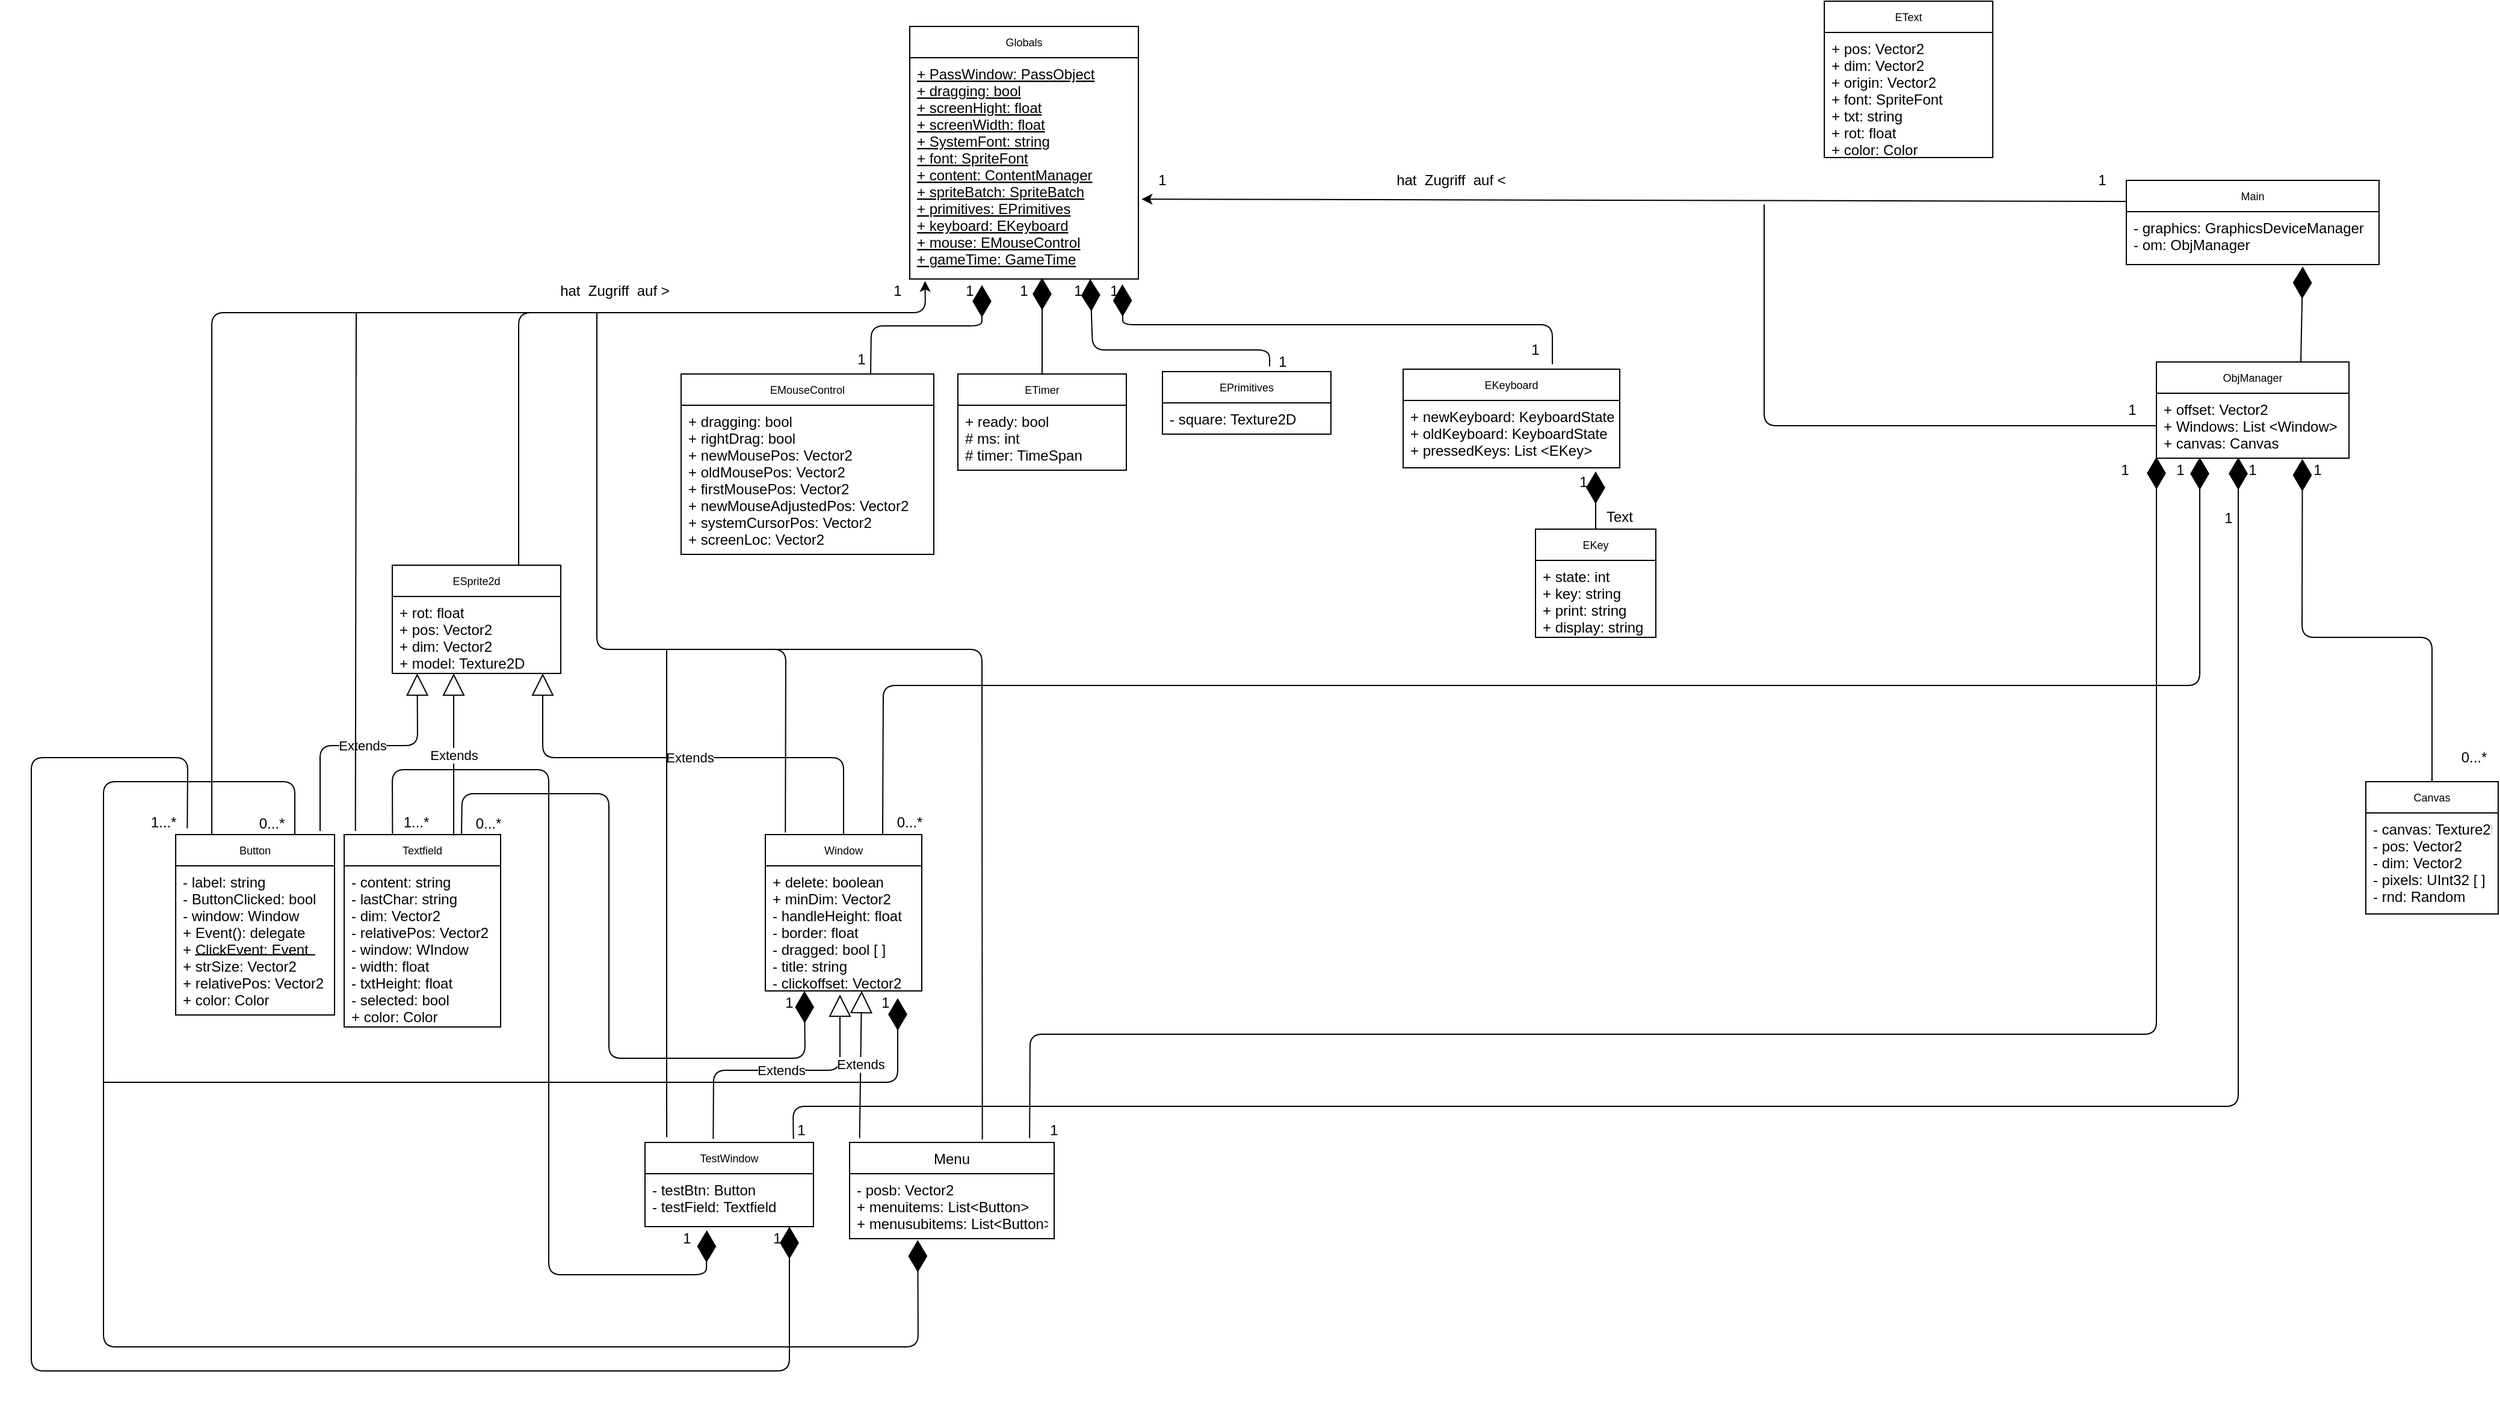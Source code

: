 <mxfile version="14.2.9" type="github">
  <diagram id="1WhY08_LQHTo31Xq4LZV" name="Page-1">
    <mxGraphModel dx="6107" dy="1960" grid="1" gridSize="10" guides="1" tooltips="1" connect="1" arrows="1" fold="1" page="1" pageScale="1" pageWidth="827" pageHeight="1169" math="0" shadow="0">
      <root>
        <mxCell id="0" />
        <mxCell id="1" parent="0" />
        <mxCell id="oMTs-e_EntcNB7B6bXQJ-9" value="ESprite2d" style="swimlane;fontStyle=0;childLayout=stackLayout;horizontal=1;startSize=26;fillColor=none;horizontalStack=0;resizeParent=1;resizeParentMax=0;resizeLast=0;collapsible=1;marginBottom=0;fontSize=9;" parent="1" vertex="1">
          <mxGeometry x="-420" y="479" width="140" height="90" as="geometry" />
        </mxCell>
        <mxCell id="oMTs-e_EntcNB7B6bXQJ-10" value="+ rot: float&#xa;+ pos: Vector2&#xa;+ dim: Vector2&#xa;+ model: Texture2D&#xa;" style="text;strokeColor=none;fillColor=none;align=left;verticalAlign=top;spacingLeft=4;spacingRight=4;overflow=hidden;rotatable=0;points=[[0,0.5],[1,0.5]];portConstraint=eastwest;" parent="oMTs-e_EntcNB7B6bXQJ-9" vertex="1">
          <mxGeometry y="26" width="140" height="64" as="geometry" />
        </mxCell>
        <mxCell id="oMTs-e_EntcNB7B6bXQJ-13" value="EPrimitives" style="swimlane;fontStyle=0;childLayout=stackLayout;horizontal=1;startSize=26;fillColor=none;horizontalStack=0;resizeParent=1;resizeParentMax=0;resizeLast=0;collapsible=1;marginBottom=0;fontSize=9;" parent="1" vertex="1">
          <mxGeometry x="220" y="318" width="140" height="52" as="geometry" />
        </mxCell>
        <mxCell id="oMTs-e_EntcNB7B6bXQJ-14" value="- square: Texture2D&#xa;" style="text;strokeColor=none;fillColor=none;align=left;verticalAlign=top;spacingLeft=4;spacingRight=4;overflow=hidden;rotatable=0;points=[[0,0.5],[1,0.5]];portConstraint=eastwest;" parent="oMTs-e_EntcNB7B6bXQJ-13" vertex="1">
          <mxGeometry y="26" width="140" height="26" as="geometry" />
        </mxCell>
        <mxCell id="oMTs-e_EntcNB7B6bXQJ-22" value="EText" style="swimlane;fontStyle=0;childLayout=stackLayout;horizontal=1;startSize=26;fillColor=none;horizontalStack=0;resizeParent=1;resizeParentMax=0;resizeLast=0;collapsible=1;marginBottom=0;fontSize=9;" parent="1" vertex="1">
          <mxGeometry x="770" y="10" width="140" height="130" as="geometry" />
        </mxCell>
        <mxCell id="oMTs-e_EntcNB7B6bXQJ-23" value="+ pos: Vector2&#xa;+ dim: Vector2&#xa;+ origin: Vector2&#xa;+ font: SpriteFont&#xa;+ txt: string&#xa;+ rot: float&#xa;+ color: Color&#xa;" style="text;strokeColor=none;fillColor=none;align=left;verticalAlign=top;spacingLeft=4;spacingRight=4;overflow=hidden;rotatable=0;points=[[0,0.5],[1,0.5]];portConstraint=eastwest;" parent="oMTs-e_EntcNB7B6bXQJ-22" vertex="1">
          <mxGeometry y="26" width="140" height="104" as="geometry" />
        </mxCell>
        <mxCell id="oMTs-e_EntcNB7B6bXQJ-26" value="ETimer" style="swimlane;fontStyle=0;childLayout=stackLayout;horizontal=1;startSize=26;fillColor=none;horizontalStack=0;resizeParent=1;resizeParentMax=0;resizeLast=0;collapsible=1;marginBottom=0;fontSize=9;" parent="1" vertex="1">
          <mxGeometry x="50" y="320" width="140" height="80" as="geometry" />
        </mxCell>
        <mxCell id="oMTs-e_EntcNB7B6bXQJ-27" value="+ ready: bool&#xa;# ms: int&#xa;# timer: TimeSpan&#xa;" style="text;strokeColor=none;fillColor=none;align=left;verticalAlign=top;spacingLeft=4;spacingRight=4;overflow=hidden;rotatable=0;points=[[0,0.5],[1,0.5]];portConstraint=eastwest;" parent="oMTs-e_EntcNB7B6bXQJ-26" vertex="1">
          <mxGeometry y="26" width="140" height="54" as="geometry" />
        </mxCell>
        <mxCell id="oMTs-e_EntcNB7B6bXQJ-31" value="Globals" style="swimlane;fontStyle=0;childLayout=stackLayout;horizontal=1;startSize=26;fillColor=none;horizontalStack=0;resizeParent=1;resizeParentMax=0;resizeLast=0;collapsible=1;marginBottom=0;fontSize=9;" parent="1" vertex="1">
          <mxGeometry x="10" y="31" width="190" height="210" as="geometry" />
        </mxCell>
        <mxCell id="oMTs-e_EntcNB7B6bXQJ-32" value="+ PassWindow: PassObject&#xa;+ dragging: bool&#xa;+ screenHight: float&#xa;+ screenWidth: float&#xa;+ SystemFont: string&#xa;+ font: SpriteFont&#xa;+ content: ContentManager&#xa;+ spriteBatch: SpriteBatch&#xa;+ primitives: EPrimitives&#xa;+ keyboard: EKeyboard&#xa;+ mouse: EMouseControl&#xa;+ gameTime: GameTime&#xa;&#xa;&#xa;" style="text;strokeColor=none;fillColor=none;align=left;verticalAlign=top;spacingLeft=4;spacingRight=4;overflow=hidden;rotatable=0;points=[[0,0.5],[1,0.5]];portConstraint=eastwest;fontStyle=4" parent="oMTs-e_EntcNB7B6bXQJ-31" vertex="1">
          <mxGeometry y="26" width="190" height="184" as="geometry" />
        </mxCell>
        <mxCell id="oMTs-e_EntcNB7B6bXQJ-34" value="EKeyboard" style="swimlane;fontStyle=0;childLayout=stackLayout;horizontal=1;startSize=26;fillColor=none;horizontalStack=0;resizeParent=1;resizeParentMax=0;resizeLast=0;collapsible=1;marginBottom=0;fontSize=9;" parent="1" vertex="1">
          <mxGeometry x="420" y="316" width="180" height="82" as="geometry" />
        </mxCell>
        <mxCell id="oMTs-e_EntcNB7B6bXQJ-35" value="+ newKeyboard: KeyboardState&#xa;+ oldKeyboard: KeyboardState&#xa;+ pressedKeys: List &lt;EKey&gt;&#xa;&#xa;" style="text;strokeColor=none;fillColor=none;align=left;verticalAlign=top;spacingLeft=4;spacingRight=4;overflow=hidden;rotatable=0;points=[[0,0.5],[1,0.5]];portConstraint=eastwest;" parent="oMTs-e_EntcNB7B6bXQJ-34" vertex="1">
          <mxGeometry y="26" width="180" height="56" as="geometry" />
        </mxCell>
        <mxCell id="oMTs-e_EntcNB7B6bXQJ-38" value="EMouseControl" style="swimlane;fontStyle=0;childLayout=stackLayout;horizontal=1;startSize=26;fillColor=none;horizontalStack=0;resizeParent=1;resizeParentMax=0;resizeLast=0;collapsible=1;marginBottom=0;fontSize=9;" parent="1" vertex="1">
          <mxGeometry x="-180" y="320" width="210" height="150" as="geometry" />
        </mxCell>
        <mxCell id="oMTs-e_EntcNB7B6bXQJ-39" value="+ dragging: bool&#xa;+ rightDrag: bool&#xa;+ newMousePos: Vector2&#xa;+ oldMousePos: Vector2&#xa;+ firstMousePos: Vector2&#xa;+ newMouseAdjustedPos: Vector2&#xa;+ systemCursorPos: Vector2&#xa;+ screenLoc: Vector2&#xa;" style="text;strokeColor=none;fillColor=none;align=left;verticalAlign=top;spacingLeft=4;spacingRight=4;overflow=hidden;rotatable=0;points=[[0,0.5],[1,0.5]];portConstraint=eastwest;" parent="oMTs-e_EntcNB7B6bXQJ-38" vertex="1">
          <mxGeometry y="26" width="210" height="124" as="geometry" />
        </mxCell>
        <mxCell id="oMTs-e_EntcNB7B6bXQJ-42" value="EKey" style="swimlane;fontStyle=0;childLayout=stackLayout;horizontal=1;startSize=26;fillColor=none;horizontalStack=0;resizeParent=1;resizeParentMax=0;resizeLast=0;collapsible=1;marginBottom=0;fontSize=9;" parent="1" vertex="1">
          <mxGeometry x="530" y="449" width="100" height="90" as="geometry" />
        </mxCell>
        <mxCell id="oMTs-e_EntcNB7B6bXQJ-43" value="+ state: int&#xa;+ key: string&#xa;+ print: string&#xa;+ display: string&#xa;" style="text;strokeColor=none;fillColor=none;align=left;verticalAlign=top;spacingLeft=4;spacingRight=4;overflow=hidden;rotatable=0;points=[[0,0.5],[1,0.5]];portConstraint=eastwest;" parent="oMTs-e_EntcNB7B6bXQJ-42" vertex="1">
          <mxGeometry y="26" width="100" height="64" as="geometry" />
        </mxCell>
        <mxCell id="oMTs-e_EntcNB7B6bXQJ-46" value="Button" style="swimlane;fontStyle=0;childLayout=stackLayout;horizontal=1;startSize=26;fillColor=none;horizontalStack=0;resizeParent=1;resizeParentMax=0;resizeLast=0;collapsible=1;marginBottom=0;fontSize=9;" parent="1" vertex="1">
          <mxGeometry x="-600" y="703" width="132" height="150" as="geometry" />
        </mxCell>
        <mxCell id="oMTs-e_EntcNB7B6bXQJ-52" value="" style="endArrow=none;html=1;fontSize=9;" parent="oMTs-e_EntcNB7B6bXQJ-46" edge="1">
          <mxGeometry width="50" height="50" relative="1" as="geometry">
            <mxPoint x="116" y="100" as="sourcePoint" />
            <mxPoint x="16" y="100" as="targetPoint" />
          </mxGeometry>
        </mxCell>
        <mxCell id="oMTs-e_EntcNB7B6bXQJ-49" value="- label: string&#xa;- ButtonClicked: bool&#xa;- window: Window&#xa;+ Event(): delegate&#xa;+ ClickEvent: Event&#xa;+ strSize: Vector2&#xa;+ relativePos: Vector2&#xa;+ color: Color&#xa;" style="text;strokeColor=none;fillColor=none;align=left;verticalAlign=top;spacingLeft=4;spacingRight=4;overflow=hidden;rotatable=0;points=[[0,0.5],[1,0.5]];portConstraint=eastwest;fontStyle=0" parent="oMTs-e_EntcNB7B6bXQJ-46" vertex="1">
          <mxGeometry y="26" width="132" height="124" as="geometry" />
        </mxCell>
        <mxCell id="oMTs-e_EntcNB7B6bXQJ-53" value="Window" style="swimlane;fontStyle=0;childLayout=stackLayout;horizontal=1;startSize=26;fillColor=none;horizontalStack=0;resizeParent=1;resizeParentMax=0;resizeLast=0;collapsible=1;marginBottom=0;fontSize=9;" parent="1" vertex="1">
          <mxGeometry x="-110" y="703" width="130" height="130" as="geometry" />
        </mxCell>
        <mxCell id="oMTs-e_EntcNB7B6bXQJ-56" value="+ delete: boolean&#xa;+ minDim: Vector2&#xa;- handleHeight: float&#xa;- border: float&#xa;- dragged: bool [ ]&#xa;- title: string&#xa;- clickoffset: Vector2&#xa;" style="text;strokeColor=none;fillColor=none;align=left;verticalAlign=top;spacingLeft=4;spacingRight=4;overflow=hidden;rotatable=0;points=[[0,0.5],[1,0.5]];portConstraint=eastwest;" parent="oMTs-e_EntcNB7B6bXQJ-53" vertex="1">
          <mxGeometry y="26" width="130" height="104" as="geometry" />
        </mxCell>
        <mxCell id="oMTs-e_EntcNB7B6bXQJ-57" value="Textfield" style="swimlane;fontStyle=0;childLayout=stackLayout;horizontal=1;startSize=26;fillColor=none;horizontalStack=0;resizeParent=1;resizeParentMax=0;resizeLast=0;collapsible=1;marginBottom=0;fontSize=9;" parent="1" vertex="1">
          <mxGeometry x="-460" y="703" width="130" height="160" as="geometry" />
        </mxCell>
        <mxCell id="oMTs-e_EntcNB7B6bXQJ-58" value="- content: string&#xa;- lastChar: string&#xa;- dim: Vector2&#xa;- relativePos: Vector2&#xa;- window: WIndow&#xa;- width: float&#xa;- txtHeight: float&#xa;- selected: bool&#xa;+ color: Color" style="text;strokeColor=none;fillColor=none;align=left;verticalAlign=top;spacingLeft=4;spacingRight=4;overflow=hidden;rotatable=0;points=[[0,0.5],[1,0.5]];portConstraint=eastwest;" parent="oMTs-e_EntcNB7B6bXQJ-57" vertex="1">
          <mxGeometry y="26" width="130" height="134" as="geometry" />
        </mxCell>
        <mxCell id="oMTs-e_EntcNB7B6bXQJ-65" value="Canvas" style="swimlane;fontStyle=0;childLayout=stackLayout;horizontal=1;startSize=26;fillColor=none;horizontalStack=0;resizeParent=1;resizeParentMax=0;resizeLast=0;collapsible=1;marginBottom=0;fontSize=9;" parent="1" vertex="1">
          <mxGeometry x="1220" y="659" width="110" height="110" as="geometry" />
        </mxCell>
        <mxCell id="oMTs-e_EntcNB7B6bXQJ-68" value="- canvas: Texture2D&#xa;- pos: Vector2&#xa;- dim: Vector2&#xa;- pixels: UInt32 [ ]&#xa;- rnd: Random&#xa; " style="text;strokeColor=none;fillColor=none;align=left;verticalAlign=top;spacingLeft=4;spacingRight=4;overflow=hidden;rotatable=0;points=[[0,0.5],[1,0.5]];portConstraint=eastwest;" parent="oMTs-e_EntcNB7B6bXQJ-65" vertex="1">
          <mxGeometry y="26" width="110" height="84" as="geometry" />
        </mxCell>
        <mxCell id="oMTs-e_EntcNB7B6bXQJ-70" value="TestWindow" style="swimlane;fontStyle=0;childLayout=stackLayout;horizontal=1;startSize=26;fillColor=none;horizontalStack=0;resizeParent=1;resizeParentMax=0;resizeLast=0;collapsible=1;marginBottom=0;fontSize=9;" parent="1" vertex="1">
          <mxGeometry x="-210" y="959" width="140" height="70" as="geometry" />
        </mxCell>
        <mxCell id="oMTs-e_EntcNB7B6bXQJ-71" value="- testBtn: Button&#xa;- testField: Textfield&#xa;" style="text;strokeColor=none;fillColor=none;align=left;verticalAlign=top;spacingLeft=4;spacingRight=4;overflow=hidden;rotatable=0;points=[[0,0.5],[1,0.5]];portConstraint=eastwest;" parent="oMTs-e_EntcNB7B6bXQJ-70" vertex="1">
          <mxGeometry y="26" width="140" height="44" as="geometry" />
        </mxCell>
        <mxCell id="oMTs-e_EntcNB7B6bXQJ-74" value="ObjManager" style="swimlane;fontStyle=0;childLayout=stackLayout;horizontal=1;startSize=26;fillColor=none;horizontalStack=0;resizeParent=1;resizeParentMax=0;resizeLast=0;collapsible=1;marginBottom=0;fontSize=9;" parent="1" vertex="1">
          <mxGeometry x="1046" y="310" width="160" height="80" as="geometry" />
        </mxCell>
        <mxCell id="oMTs-e_EntcNB7B6bXQJ-75" value="+ offset: Vector2&#xa;+ Windows: List &lt;Window&gt;&#xa;+ canvas: Canvas&#xa;" style="text;strokeColor=none;fillColor=none;align=left;verticalAlign=top;spacingLeft=4;spacingRight=4;overflow=hidden;rotatable=0;points=[[0,0.5],[1,0.5]];portConstraint=eastwest;" parent="oMTs-e_EntcNB7B6bXQJ-74" vertex="1">
          <mxGeometry y="26" width="160" height="54" as="geometry" />
        </mxCell>
        <mxCell id="oMTs-e_EntcNB7B6bXQJ-78" value="Main" style="swimlane;fontStyle=0;childLayout=stackLayout;horizontal=1;startSize=26;fillColor=none;horizontalStack=0;resizeParent=1;resizeParentMax=0;resizeLast=0;collapsible=1;marginBottom=0;fontSize=9;" parent="1" vertex="1">
          <mxGeometry x="1021" y="159" width="210" height="70" as="geometry" />
        </mxCell>
        <mxCell id="oMTs-e_EntcNB7B6bXQJ-81" value="- graphics: GraphicsDeviceManager&#xa;- om: ObjManager" style="text;strokeColor=none;fillColor=none;align=left;verticalAlign=top;spacingLeft=4;spacingRight=4;overflow=hidden;rotatable=0;points=[[0,0.5],[1,0.5]];portConstraint=eastwest;" parent="oMTs-e_EntcNB7B6bXQJ-78" vertex="1">
          <mxGeometry y="26" width="210" height="44" as="geometry" />
        </mxCell>
        <mxCell id="8yuUoWHYda7rtjH7de3u-8" value="" style="endArrow=diamondThin;endFill=1;endSize=24;html=1;exitX=0.5;exitY=0;exitDx=0;exitDy=0;" parent="1" source="oMTs-e_EntcNB7B6bXQJ-42" edge="1">
          <mxGeometry width="160" relative="1" as="geometry">
            <mxPoint x="195" y="520" as="sourcePoint" />
            <mxPoint x="580" y="401" as="targetPoint" />
            <Array as="points" />
          </mxGeometry>
        </mxCell>
        <mxCell id="8yuUoWHYda7rtjH7de3u-14" value="" style="endArrow=diamondThin;endFill=1;endSize=24;html=1;entryX=0.758;entryY=1.012;entryDx=0;entryDy=0;entryPerimeter=0;exitX=0.5;exitY=0;exitDx=0;exitDy=0;" parent="1" source="oMTs-e_EntcNB7B6bXQJ-65" target="oMTs-e_EntcNB7B6bXQJ-75" edge="1">
          <mxGeometry width="160" relative="1" as="geometry">
            <mxPoint x="770" y="669" as="sourcePoint" />
            <mxPoint x="450" y="499" as="targetPoint" />
            <Array as="points">
              <mxPoint x="1275" y="539" />
              <mxPoint x="1167" y="539" />
            </Array>
          </mxGeometry>
        </mxCell>
        <mxCell id="8yuUoWHYda7rtjH7de3u-19" value="" style="endArrow=diamondThin;endFill=1;endSize=24;html=1;exitX=0.75;exitY=0;exitDx=0;exitDy=0;entryX=0.225;entryY=0.988;entryDx=0;entryDy=0;entryPerimeter=0;" parent="1" source="oMTs-e_EntcNB7B6bXQJ-53" target="oMTs-e_EntcNB7B6bXQJ-75" edge="1">
          <mxGeometry width="160" relative="1" as="geometry">
            <mxPoint x="100" y="749" as="sourcePoint" />
            <mxPoint x="260" y="749" as="targetPoint" />
            <Array as="points">
              <mxPoint x="-12" y="579" />
              <mxPoint x="1082" y="579" />
            </Array>
          </mxGeometry>
        </mxCell>
        <mxCell id="8yuUoWHYda7rtjH7de3u-21" value="" style="endArrow=diamondThin;endFill=1;endSize=24;html=1;entryX=0.25;entryY=1;entryDx=0;entryDy=0;exitX=0.75;exitY=0;exitDx=0;exitDy=0;" parent="1" source="oMTs-e_EntcNB7B6bXQJ-57" target="oMTs-e_EntcNB7B6bXQJ-53" edge="1">
          <mxGeometry width="160" relative="1" as="geometry">
            <mxPoint x="-300" y="899" as="sourcePoint" />
            <mxPoint x="-140" y="899" as="targetPoint" />
            <Array as="points">
              <mxPoint x="-362" y="669" />
              <mxPoint x="-240" y="669" />
              <mxPoint x="-240" y="889" />
              <mxPoint x="-77" y="889" />
            </Array>
          </mxGeometry>
        </mxCell>
        <mxCell id="8yuUoWHYda7rtjH7de3u-22" value="" style="endArrow=diamondThin;endFill=1;endSize=24;html=1;entryX=0.367;entryY=1.068;entryDx=0;entryDy=0;entryPerimeter=0;exitX=0.309;exitY=-0.004;exitDx=0;exitDy=0;exitPerimeter=0;" parent="1" target="oMTs-e_EntcNB7B6bXQJ-71" edge="1" source="oMTs-e_EntcNB7B6bXQJ-57">
          <mxGeometry width="160" relative="1" as="geometry">
            <mxPoint x="-290" y="649" as="sourcePoint" />
            <mxPoint x="-230" y="989" as="targetPoint" />
            <Array as="points">
              <mxPoint x="-420" y="649" />
              <mxPoint x="-290" y="649" />
              <mxPoint x="-290" y="1069" />
              <mxPoint x="-159" y="1069" />
            </Array>
          </mxGeometry>
        </mxCell>
        <mxCell id="8yuUoWHYda7rtjH7de3u-23" value="" style="endArrow=diamondThin;endFill=1;endSize=24;html=1;entryX=0.333;entryY=1.02;entryDx=0;entryDy=0;entryPerimeter=0;exitX=0.75;exitY=0;exitDx=0;exitDy=0;" parent="1" source="oMTs-e_EntcNB7B6bXQJ-46" target="1zlHRWSW7twrEcBegud7-52" edge="1">
          <mxGeometry width="160" relative="1" as="geometry">
            <mxPoint x="-10" y="1149" as="sourcePoint" />
            <mxPoint x="50" y="979" as="targetPoint" />
            <Array as="points">
              <mxPoint x="-501" y="659" />
              <mxPoint x="-660" y="659" />
              <mxPoint x="-660" y="1129" />
              <mxPoint x="-91" y="1129" />
              <mxPoint x="17" y="1129" />
            </Array>
          </mxGeometry>
        </mxCell>
        <mxCell id="8yuUoWHYda7rtjH7de3u-25" value="" style="endArrow=diamondThin;endFill=1;endSize=24;html=1;" parent="1" edge="1">
          <mxGeometry width="160" relative="1" as="geometry">
            <mxPoint x="-660" y="909" as="sourcePoint" />
            <mxPoint y="839" as="targetPoint" />
            <Array as="points">
              <mxPoint y="909" />
            </Array>
          </mxGeometry>
        </mxCell>
        <mxCell id="8yuUoWHYda7rtjH7de3u-26" value="" style="endArrow=diamondThin;endFill=1;endSize=24;html=1;exitX=0.881;exitY=-0.043;exitDx=0;exitDy=0;exitPerimeter=0;entryX=0.425;entryY=0.988;entryDx=0;entryDy=0;entryPerimeter=0;" parent="1" source="oMTs-e_EntcNB7B6bXQJ-70" target="oMTs-e_EntcNB7B6bXQJ-75" edge="1">
          <mxGeometry width="160" relative="1" as="geometry">
            <mxPoint x="-110" y="619" as="sourcePoint" />
            <mxPoint x="560" y="479" as="targetPoint" />
            <Array as="points">
              <mxPoint x="-87" y="929" />
              <mxPoint x="280" y="929" />
              <mxPoint x="1114" y="929" />
              <mxPoint x="1114" y="589" />
            </Array>
          </mxGeometry>
        </mxCell>
        <mxCell id="8yuUoWHYda7rtjH7de3u-27" value="" style="endArrow=diamondThin;endFill=1;endSize=24;html=1;entryX=0.698;entryY=1.038;entryDx=0;entryDy=0;entryPerimeter=0;exitX=0.75;exitY=0;exitDx=0;exitDy=0;" parent="1" source="oMTs-e_EntcNB7B6bXQJ-74" target="oMTs-e_EntcNB7B6bXQJ-81" edge="1">
          <mxGeometry width="160" relative="1" as="geometry">
            <mxPoint x="1134" y="304" as="sourcePoint" />
            <mxPoint x="1176" y="159" as="targetPoint" />
          </mxGeometry>
        </mxCell>
        <mxCell id="8yuUoWHYda7rtjH7de3u-28" value="" style="endArrow=diamondThin;endFill=1;endSize=24;html=1;exitX=0.75;exitY=0;exitDx=0;exitDy=0;" parent="1" source="oMTs-e_EntcNB7B6bXQJ-38" edge="1">
          <mxGeometry width="160" relative="1" as="geometry">
            <mxPoint x="-40" y="240" as="sourcePoint" />
            <mxPoint x="70" y="246" as="targetPoint" />
            <Array as="points">
              <mxPoint x="-22" y="280" />
              <mxPoint x="70" y="280" />
            </Array>
          </mxGeometry>
        </mxCell>
        <mxCell id="8yuUoWHYda7rtjH7de3u-29" value="" style="endArrow=diamondThin;endFill=1;endSize=24;html=1;exitX=0.5;exitY=0;exitDx=0;exitDy=0;" parent="1" source="oMTs-e_EntcNB7B6bXQJ-26" edge="1">
          <mxGeometry width="160" relative="1" as="geometry">
            <mxPoint x="-40" y="240" as="sourcePoint" />
            <mxPoint x="120" y="240" as="targetPoint" />
          </mxGeometry>
        </mxCell>
        <mxCell id="1zlHRWSW7twrEcBegud7-1" value="Extends" style="endArrow=block;endSize=16;endFill=0;html=1;" parent="1" edge="1">
          <mxGeometry width="160" relative="1" as="geometry">
            <mxPoint x="-369" y="704" as="sourcePoint" />
            <mxPoint x="-369" y="569" as="targetPoint" />
          </mxGeometry>
        </mxCell>
        <mxCell id="1zlHRWSW7twrEcBegud7-2" value="Extends" style="endArrow=block;endSize=16;endFill=0;html=1;exitX=0.5;exitY=0;exitDx=0;exitDy=0;" parent="1" source="oMTs-e_EntcNB7B6bXQJ-53" edge="1">
          <mxGeometry width="160" relative="1" as="geometry">
            <mxPoint x="-130" y="649" as="sourcePoint" />
            <mxPoint x="-295" y="569" as="targetPoint" />
            <Array as="points">
              <mxPoint x="-45" y="639" />
              <mxPoint x="-295" y="639" />
            </Array>
          </mxGeometry>
        </mxCell>
        <mxCell id="1zlHRWSW7twrEcBegud7-3" value="Extends" style="endArrow=block;endSize=16;endFill=0;html=1;entryX=0.148;entryY=1;entryDx=0;entryDy=0;entryPerimeter=0;" parent="1" target="oMTs-e_EntcNB7B6bXQJ-10" edge="1">
          <mxGeometry width="160" relative="1" as="geometry">
            <mxPoint x="-480" y="700" as="sourcePoint" />
            <mxPoint x="30" y="649" as="targetPoint" />
            <Array as="points">
              <mxPoint x="-480" y="629" />
              <mxPoint x="-399" y="629" />
            </Array>
          </mxGeometry>
        </mxCell>
        <mxCell id="1zlHRWSW7twrEcBegud7-8" value="Extends" style="endArrow=block;endSize=16;endFill=0;html=1;exitX=0.405;exitY=-0.043;exitDx=0;exitDy=0;exitPerimeter=0;entryX=0.477;entryY=1.029;entryDx=0;entryDy=0;entryPerimeter=0;" parent="1" source="oMTs-e_EntcNB7B6bXQJ-70" target="oMTs-e_EntcNB7B6bXQJ-56" edge="1">
          <mxGeometry width="160" relative="1" as="geometry">
            <mxPoint x="-40" y="849" as="sourcePoint" />
            <mxPoint x="-60" y="839" as="targetPoint" />
            <Array as="points">
              <mxPoint x="-153" y="899" />
              <mxPoint x="-48" y="899" />
            </Array>
          </mxGeometry>
        </mxCell>
        <mxCell id="1zlHRWSW7twrEcBegud7-11" value="" style="endArrow=diamondThin;endFill=1;endSize=24;html=1;entryX=0.93;entryY=1.024;entryDx=0;entryDy=0;entryPerimeter=0;exitX=0.689;exitY=-0.049;exitDx=0;exitDy=0;exitPerimeter=0;" parent="1" source="oMTs-e_EntcNB7B6bXQJ-34" target="oMTs-e_EntcNB7B6bXQJ-32" edge="1">
          <mxGeometry width="160" relative="1" as="geometry">
            <mxPoint x="550" y="259" as="sourcePoint" />
            <mxPoint x="710" y="259" as="targetPoint" />
            <Array as="points">
              <mxPoint x="544" y="279" />
              <mxPoint x="187" y="279" />
            </Array>
          </mxGeometry>
        </mxCell>
        <mxCell id="1zlHRWSW7twrEcBegud7-12" value="" style="endArrow=classic;html=1;exitX=0;exitY=0.25;exitDx=0;exitDy=0;entryX=1.014;entryY=0.639;entryDx=0;entryDy=0;entryPerimeter=0;" parent="1" source="oMTs-e_EntcNB7B6bXQJ-78" target="oMTs-e_EntcNB7B6bXQJ-32" edge="1">
          <mxGeometry width="50" height="50" relative="1" as="geometry">
            <mxPoint x="600" y="329" as="sourcePoint" />
            <mxPoint x="210" y="177" as="targetPoint" />
          </mxGeometry>
        </mxCell>
        <mxCell id="1zlHRWSW7twrEcBegud7-13" value="" style="endArrow=classic;html=1;entryX=0.067;entryY=1.009;entryDx=0;entryDy=0;entryPerimeter=0;exitX=0.75;exitY=0;exitDx=0;exitDy=0;" parent="1" source="oMTs-e_EntcNB7B6bXQJ-9" target="oMTs-e_EntcNB7B6bXQJ-32" edge="1">
          <mxGeometry width="50" height="50" relative="1" as="geometry">
            <mxPoint x="60" y="479" as="sourcePoint" />
            <mxPoint x="110" y="429" as="targetPoint" />
            <Array as="points">
              <mxPoint x="-315" y="269" />
              <mxPoint x="23" y="269" />
            </Array>
          </mxGeometry>
        </mxCell>
        <mxCell id="1zlHRWSW7twrEcBegud7-14" value="" style="endArrow=none;html=1;exitX=0.072;exitY=-0.019;exitDx=0;exitDy=0;exitPerimeter=0;" parent="1" source="oMTs-e_EntcNB7B6bXQJ-57" edge="1">
          <mxGeometry width="50" height="50" relative="1" as="geometry">
            <mxPoint x="60" y="479" as="sourcePoint" />
            <mxPoint x="-450" y="269" as="targetPoint" />
          </mxGeometry>
        </mxCell>
        <mxCell id="1zlHRWSW7twrEcBegud7-15" value="" style="endArrow=none;html=1;" parent="1" edge="1">
          <mxGeometry width="50" height="50" relative="1" as="geometry">
            <mxPoint x="-570" y="703" as="sourcePoint" />
            <mxPoint x="-300" y="269" as="targetPoint" />
            <Array as="points">
              <mxPoint x="-570" y="269" />
            </Array>
          </mxGeometry>
        </mxCell>
        <mxCell id="1zlHRWSW7twrEcBegud7-16" value="" style="endArrow=none;html=1;exitX=0.128;exitY=-0.013;exitDx=0;exitDy=0;exitPerimeter=0;" parent="1" source="oMTs-e_EntcNB7B6bXQJ-53" edge="1">
          <mxGeometry width="50" height="50" relative="1" as="geometry">
            <mxPoint x="60" y="479" as="sourcePoint" />
            <mxPoint x="-250" y="269" as="targetPoint" />
            <Array as="points">
              <mxPoint x="-93" y="549" />
              <mxPoint x="-250" y="549" />
            </Array>
          </mxGeometry>
        </mxCell>
        <mxCell id="1zlHRWSW7twrEcBegud7-17" value="" style="endArrow=none;html=1;exitX=0.129;exitY=-0.062;exitDx=0;exitDy=0;exitPerimeter=0;" parent="1" source="oMTs-e_EntcNB7B6bXQJ-70" edge="1">
          <mxGeometry width="50" height="50" relative="1" as="geometry">
            <mxPoint x="-90" y="929" as="sourcePoint" />
            <mxPoint x="-192" y="549" as="targetPoint" />
            <Array as="points">
              <mxPoint x="-192" y="919" />
            </Array>
          </mxGeometry>
        </mxCell>
        <mxCell id="1zlHRWSW7twrEcBegud7-18" value="" style="endArrow=none;html=1;exitX=0;exitY=0.5;exitDx=0;exitDy=0;" parent="1" source="oMTs-e_EntcNB7B6bXQJ-75" edge="1">
          <mxGeometry width="50" height="50" relative="1" as="geometry">
            <mxPoint x="500" y="319" as="sourcePoint" />
            <mxPoint x="720" y="179" as="targetPoint" />
            <Array as="points">
              <mxPoint x="720" y="363" />
            </Array>
          </mxGeometry>
        </mxCell>
        <mxCell id="1zlHRWSW7twrEcBegud7-19" value="hat&amp;nbsp; Zugriff&amp;nbsp; auf &amp;gt;" style="text;html=1;strokeColor=none;fillColor=none;align=center;verticalAlign=middle;whiteSpace=wrap;rounded=0;" parent="1" vertex="1">
          <mxGeometry x="-330" y="241" width="190" height="20" as="geometry" />
        </mxCell>
        <mxCell id="1zlHRWSW7twrEcBegud7-20" value="hat&amp;nbsp; Zugriff&amp;nbsp; auf &amp;lt;" style="text;html=1;strokeColor=none;fillColor=none;align=center;verticalAlign=middle;whiteSpace=wrap;rounded=0;" parent="1" vertex="1">
          <mxGeometry x="390" y="149" width="140" height="20" as="geometry" />
        </mxCell>
        <mxCell id="1zlHRWSW7twrEcBegud7-21" value="1" style="text;html=1;strokeColor=none;fillColor=none;align=center;verticalAlign=middle;whiteSpace=wrap;rounded=0;" parent="1" vertex="1">
          <mxGeometry x="40" y="241" width="40" height="20" as="geometry" />
        </mxCell>
        <mxCell id="1zlHRWSW7twrEcBegud7-22" value="1" style="text;html=1;strokeColor=none;fillColor=none;align=center;verticalAlign=middle;whiteSpace=wrap;rounded=0;" parent="1" vertex="1">
          <mxGeometry x="85" y="241" width="40" height="20" as="geometry" />
        </mxCell>
        <mxCell id="1zlHRWSW7twrEcBegud7-23" value="1" style="text;html=1;strokeColor=none;fillColor=none;align=center;verticalAlign=middle;whiteSpace=wrap;rounded=0;" parent="1" vertex="1">
          <mxGeometry x="130" y="241" width="40" height="20" as="geometry" />
        </mxCell>
        <mxCell id="1zlHRWSW7twrEcBegud7-24" value="" style="endArrow=diamondThin;endFill=1;endSize=24;html=1;exitX=0.636;exitY=-0.083;exitDx=0;exitDy=0;exitPerimeter=0;entryX=0.75;entryY=0;entryDx=0;entryDy=0;" parent="1" source="oMTs-e_EntcNB7B6bXQJ-13" target="1zlHRWSW7twrEcBegud7-23" edge="1">
          <mxGeometry width="160" relative="1" as="geometry">
            <mxPoint x="309.04" y="313.684" as="sourcePoint" />
            <mxPoint x="162.38" y="244.312" as="targetPoint" />
            <Array as="points">
              <mxPoint x="309" y="300" />
              <mxPoint x="162" y="300" />
            </Array>
          </mxGeometry>
        </mxCell>
        <mxCell id="1zlHRWSW7twrEcBegud7-26" value="1" style="text;html=1;strokeColor=none;fillColor=none;align=center;verticalAlign=middle;whiteSpace=wrap;rounded=0;" parent="1" vertex="1">
          <mxGeometry x="160" y="241" width="40" height="20" as="geometry" />
        </mxCell>
        <mxCell id="1zlHRWSW7twrEcBegud7-27" value="1" style="text;html=1;strokeColor=none;fillColor=none;align=center;verticalAlign=middle;whiteSpace=wrap;rounded=0;" parent="1" vertex="1">
          <mxGeometry x="-50" y="298" width="40" height="20" as="geometry" />
        </mxCell>
        <mxCell id="1zlHRWSW7twrEcBegud7-28" value="1" style="text;html=1;strokeColor=none;fillColor=none;align=center;verticalAlign=middle;whiteSpace=wrap;rounded=0;" parent="1" vertex="1">
          <mxGeometry x="300" y="300" width="40" height="20" as="geometry" />
        </mxCell>
        <mxCell id="1zlHRWSW7twrEcBegud7-29" value="1" style="text;html=1;strokeColor=none;fillColor=none;align=center;verticalAlign=middle;whiteSpace=wrap;rounded=0;" parent="1" vertex="1">
          <mxGeometry x="510" y="290" width="40" height="20" as="geometry" />
        </mxCell>
        <mxCell id="1zlHRWSW7twrEcBegud7-30" value="1" style="text;html=1;strokeColor=none;fillColor=none;align=center;verticalAlign=middle;whiteSpace=wrap;rounded=0;" parent="1" vertex="1">
          <mxGeometry x="-120" y="1029" width="40" height="20" as="geometry" />
        </mxCell>
        <mxCell id="1zlHRWSW7twrEcBegud7-31" value="1" style="text;html=1;strokeColor=none;fillColor=none;align=center;verticalAlign=middle;whiteSpace=wrap;rounded=0;" parent="1" vertex="1">
          <mxGeometry x="-195" y="1029" width="40" height="20" as="geometry" />
        </mxCell>
        <mxCell id="1zlHRWSW7twrEcBegud7-33" value="1" style="text;html=1;strokeColor=none;fillColor=none;align=center;verticalAlign=middle;whiteSpace=wrap;rounded=0;" parent="1" vertex="1">
          <mxGeometry x="-110" y="833" width="40" height="20" as="geometry" />
        </mxCell>
        <mxCell id="1zlHRWSW7twrEcBegud7-34" value="1" style="text;html=1;strokeColor=none;fillColor=none;align=center;verticalAlign=middle;whiteSpace=wrap;rounded=0;" parent="1" vertex="1">
          <mxGeometry x="-30" y="833" width="40" height="20" as="geometry" />
        </mxCell>
        <mxCell id="1zlHRWSW7twrEcBegud7-35" value="0...*" style="text;html=1;strokeColor=none;fillColor=none;align=center;verticalAlign=middle;whiteSpace=wrap;rounded=0;" parent="1" vertex="1">
          <mxGeometry x="-540" y="669" width="40" height="50" as="geometry" />
        </mxCell>
        <mxCell id="1zlHRWSW7twrEcBegud7-36" value="0...*" style="text;html=1;strokeColor=none;fillColor=none;align=center;verticalAlign=middle;whiteSpace=wrap;rounded=0;" parent="1" vertex="1">
          <mxGeometry x="-360" y="669" width="40" height="50" as="geometry" />
        </mxCell>
        <mxCell id="1zlHRWSW7twrEcBegud7-37" value="1" style="text;html=1;strokeColor=none;fillColor=none;align=center;verticalAlign=middle;whiteSpace=wrap;rounded=0;" parent="1" vertex="1">
          <mxGeometry x="1046" y="390" width="40" height="20" as="geometry" />
        </mxCell>
        <mxCell id="1zlHRWSW7twrEcBegud7-38" value="1" style="text;html=1;strokeColor=none;fillColor=none;align=center;verticalAlign=middle;whiteSpace=wrap;rounded=0;" parent="1" vertex="1">
          <mxGeometry x="1106" y="390" width="40" height="20" as="geometry" />
        </mxCell>
        <mxCell id="1zlHRWSW7twrEcBegud7-39" value="1" style="text;html=1;strokeColor=none;fillColor=none;align=center;verticalAlign=middle;whiteSpace=wrap;rounded=0;" parent="1" vertex="1">
          <mxGeometry x="1160" y="390" width="40" height="20" as="geometry" />
        </mxCell>
        <mxCell id="1zlHRWSW7twrEcBegud7-40" value="0...*" style="text;html=1;strokeColor=none;fillColor=none;align=center;verticalAlign=middle;whiteSpace=wrap;rounded=0;" parent="1" vertex="1">
          <mxGeometry x="1290" y="629" width="40" height="20" as="geometry" />
        </mxCell>
        <mxCell id="1zlHRWSW7twrEcBegud7-41" value="&lt;div&gt;0...*&lt;/div&gt;" style="text;html=1;strokeColor=none;fillColor=none;align=center;verticalAlign=middle;whiteSpace=wrap;rounded=0;" parent="1" vertex="1">
          <mxGeometry x="-10" y="683" width="40" height="20" as="geometry" />
        </mxCell>
        <mxCell id="1zlHRWSW7twrEcBegud7-42" value="1" style="text;html=1;strokeColor=none;fillColor=none;align=center;verticalAlign=middle;whiteSpace=wrap;rounded=0;" parent="1" vertex="1">
          <mxGeometry x="-100" y="939" width="40" height="20" as="geometry" />
        </mxCell>
        <mxCell id="1zlHRWSW7twrEcBegud7-43" value="1" style="text;html=1;strokeColor=none;fillColor=none;align=center;verticalAlign=middle;whiteSpace=wrap;rounded=0;" parent="1" vertex="1">
          <mxGeometry x="200" y="149" width="40" height="20" as="geometry" />
        </mxCell>
        <mxCell id="1zlHRWSW7twrEcBegud7-44" value="1" style="text;html=1;strokeColor=none;fillColor=none;align=center;verticalAlign=middle;whiteSpace=wrap;rounded=0;" parent="1" vertex="1">
          <mxGeometry x="981" y="149" width="40" height="20" as="geometry" />
        </mxCell>
        <mxCell id="1zlHRWSW7twrEcBegud7-45" value="1" style="text;html=1;strokeColor=none;fillColor=none;align=center;verticalAlign=middle;whiteSpace=wrap;rounded=0;" parent="1" vertex="1">
          <mxGeometry x="1006" y="340" width="40" height="20" as="geometry" />
        </mxCell>
        <mxCell id="1zlHRWSW7twrEcBegud7-46" value="1" style="text;html=1;strokeColor=none;fillColor=none;align=center;verticalAlign=middle;whiteSpace=wrap;rounded=0;" parent="1" vertex="1">
          <mxGeometry x="-20" y="241" width="40" height="20" as="geometry" />
        </mxCell>
        <mxCell id="1zlHRWSW7twrEcBegud7-47" value="1" style="text;html=1;strokeColor=none;fillColor=none;align=center;verticalAlign=middle;whiteSpace=wrap;rounded=0;" parent="1" vertex="1">
          <mxGeometry x="1086" y="430" width="40" height="20" as="geometry" />
        </mxCell>
        <mxCell id="1zlHRWSW7twrEcBegud7-49" value="1" style="text;html=1;strokeColor=none;fillColor=none;align=center;verticalAlign=middle;whiteSpace=wrap;rounded=0;" parent="1" vertex="1">
          <mxGeometry x="550" y="400" width="40" height="20" as="geometry" />
        </mxCell>
        <mxCell id="1zlHRWSW7twrEcBegud7-50" value="Text" style="text;html=1;strokeColor=none;fillColor=none;align=center;verticalAlign=middle;whiteSpace=wrap;rounded=0;" parent="1" vertex="1">
          <mxGeometry x="580" y="429" width="40" height="20" as="geometry" />
        </mxCell>
        <mxCell id="1zlHRWSW7twrEcBegud7-51" value="Menu" style="swimlane;fontStyle=0;childLayout=stackLayout;horizontal=1;startSize=26;fillColor=none;horizontalStack=0;resizeParent=1;resizeParentMax=0;resizeLast=0;collapsible=1;marginBottom=0;" parent="1" vertex="1">
          <mxGeometry x="-40" y="959" width="170" height="80" as="geometry" />
        </mxCell>
        <mxCell id="1zlHRWSW7twrEcBegud7-52" value="- posb: Vector2&#xa;+ menuitems: List&lt;Button&gt;&#xa;+ menusubitems: List&lt;Button&gt;&#xa;" style="text;strokeColor=none;fillColor=none;align=left;verticalAlign=top;spacingLeft=4;spacingRight=4;overflow=hidden;rotatable=0;points=[[0,0.5],[1,0.5]];portConstraint=eastwest;" parent="1zlHRWSW7twrEcBegud7-51" vertex="1">
          <mxGeometry y="26" width="170" height="54" as="geometry" />
        </mxCell>
        <mxCell id="QiXLV_DS6GV26tMXnlte-5" value="Extends" style="endArrow=block;endSize=16;endFill=0;html=1;exitX=0.049;exitY=-0.046;exitDx=0;exitDy=0;exitPerimeter=0;entryX=0;entryY=0;entryDx=0;entryDy=0;" edge="1" parent="1" source="1zlHRWSW7twrEcBegud7-51" target="1zlHRWSW7twrEcBegud7-34">
          <mxGeometry width="160" relative="1" as="geometry">
            <mxPoint x="70" y="909" as="sourcePoint" />
            <mxPoint x="-30" y="838" as="targetPoint" />
          </mxGeometry>
        </mxCell>
        <mxCell id="QiXLV_DS6GV26tMXnlte-6" value="" style="endArrow=diamondThin;endFill=1;endSize=24;html=1;entryX=0.75;entryY=0;entryDx=0;entryDy=0;exitX=0.073;exitY=-0.035;exitDx=0;exitDy=0;exitPerimeter=0;" edge="1" parent="1" source="oMTs-e_EntcNB7B6bXQJ-46" target="1zlHRWSW7twrEcBegud7-30">
          <mxGeometry width="160" relative="1" as="geometry">
            <mxPoint x="-200" y="909" as="sourcePoint" />
            <mxPoint x="-40" y="909" as="targetPoint" />
            <Array as="points">
              <mxPoint x="-590" y="639" />
              <mxPoint x="-720" y="639" />
              <mxPoint x="-720" y="1149" />
              <mxPoint x="-90" y="1149" />
            </Array>
          </mxGeometry>
        </mxCell>
        <mxCell id="QiXLV_DS6GV26tMXnlte-8" value="1...*" style="text;html=1;strokeColor=none;fillColor=none;align=center;verticalAlign=middle;whiteSpace=wrap;rounded=0;" vertex="1" parent="1">
          <mxGeometry x="-630" y="683" width="40" height="20" as="geometry" />
        </mxCell>
        <mxCell id="QiXLV_DS6GV26tMXnlte-9" value="1...*" style="text;html=1;strokeColor=none;fillColor=none;align=center;verticalAlign=middle;whiteSpace=wrap;rounded=0;" vertex="1" parent="1">
          <mxGeometry x="-420" y="683" width="40" height="20" as="geometry" />
        </mxCell>
        <mxCell id="QiXLV_DS6GV26tMXnlte-13" value="" style="endArrow=diamondThin;endFill=1;endSize=24;html=1;exitX=0.88;exitY=-0.046;exitDx=0;exitDy=0;exitPerimeter=0;" edge="1" parent="1" source="1zlHRWSW7twrEcBegud7-51">
          <mxGeometry width="160" relative="1" as="geometry">
            <mxPoint x="200" y="889" as="sourcePoint" />
            <mxPoint x="1046" y="389" as="targetPoint" />
            <Array as="points">
              <mxPoint x="110" y="869" />
              <mxPoint x="1046" y="869" />
            </Array>
          </mxGeometry>
        </mxCell>
        <mxCell id="QiXLV_DS6GV26tMXnlte-15" value="1" style="text;html=1;strokeColor=none;fillColor=none;align=center;verticalAlign=middle;whiteSpace=wrap;rounded=0;" vertex="1" parent="1">
          <mxGeometry x="110" y="939" width="40" height="20" as="geometry" />
        </mxCell>
        <mxCell id="QiXLV_DS6GV26tMXnlte-17" value="1" style="text;html=1;strokeColor=none;fillColor=none;align=center;verticalAlign=middle;whiteSpace=wrap;rounded=0;" vertex="1" parent="1">
          <mxGeometry x="1000" y="390" width="40" height="20" as="geometry" />
        </mxCell>
        <mxCell id="QiXLV_DS6GV26tMXnlte-18" value="" style="endArrow=none;html=1;exitX=0.649;exitY=-0.031;exitDx=0;exitDy=0;exitPerimeter=0;" edge="1" parent="1" source="1zlHRWSW7twrEcBegud7-51">
          <mxGeometry width="50" height="50" relative="1" as="geometry">
            <mxPoint x="70" y="949" as="sourcePoint" />
            <mxPoint x="-120" y="549" as="targetPoint" />
            <Array as="points">
              <mxPoint x="70" y="549" />
            </Array>
          </mxGeometry>
        </mxCell>
      </root>
    </mxGraphModel>
  </diagram>
</mxfile>
